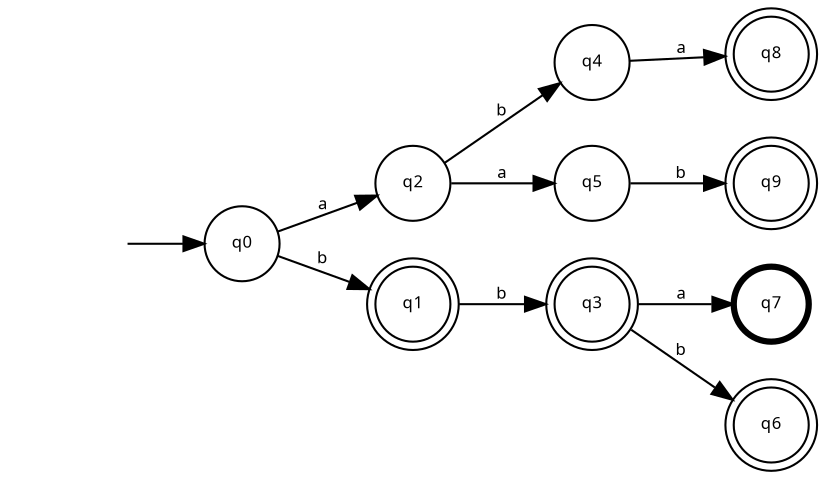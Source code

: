 digraph g{
	rankdir=LR;
	graph [dpi=300 ordering="out"];
	margin=0;
	null [style=invis];
	q0 [label="q0" shape="circle" fontname=verdana fontsize=8 color="black" fontcolor="black" style="filled" fillcolor="white"];
	q1 [label="q1" shape="circle" peripheries=2 fontname=verdana fontsize=8 color="black" fontcolor="black" style="filled" fillcolor="white"];
	q2 [label="q3" shape="circle" peripheries=2 fontname=verdana fontsize=8 color="black" fontcolor="black" style="filled" fillcolor="white"];
	q3 [label="q2" shape="circle" fontname=verdana fontsize=8 color="black" fontcolor="black" style="filled" fillcolor="white"];
	q4 [label="q5" shape="circle" fontname=verdana fontsize=8 color="black" fontcolor="black" style="filled" fillcolor="white"];
	q5 [label="q9" shape="circle" peripheries=2 fontname=verdana fontsize=8 color="black" fontcolor="black" style="filled" fillcolor="white"];
	q6 [label="q4" shape="circle" fontname=verdana fontsize=8 color="black" fontcolor="black" style="filled" fillcolor="white"];
	q7 [label="q8" shape="circle" peripheries=2 fontname=verdana fontsize=8 color="black" fontcolor="black" style="filled" fillcolor="white"];
	q8 [label="q6" shape="circle" peripheries=2 fontname=verdana fontsize=8 color="black" fontcolor="black" style="filled" fillcolor="white"];
	q9 [label="q7" shape="circle" fontname=verdana fontsize=8 color="black" fontcolor="black" style="setlinewidth(3),filled" fillcolor="white"];
	null->q0;
	q0->q3 [label="a" fontname=verdana fontsize=8];
	q0->q1 [label="b" fontname=verdana fontsize=8];
	q1->q2 [label="b" fontname=verdana fontsize=8];
	q2->q9 [label="a" fontname=verdana fontsize=8];
	q2->q8 [label="b" fontname=verdana fontsize=8];
	q3->q6 [label="b" fontname=verdana fontsize=8];
	q3->q4 [label="a" fontname=verdana fontsize=8];
	q4->q5 [label="b" fontname=verdana fontsize=8];
	q6->q7 [label="a" fontname=verdana fontsize=8];
}